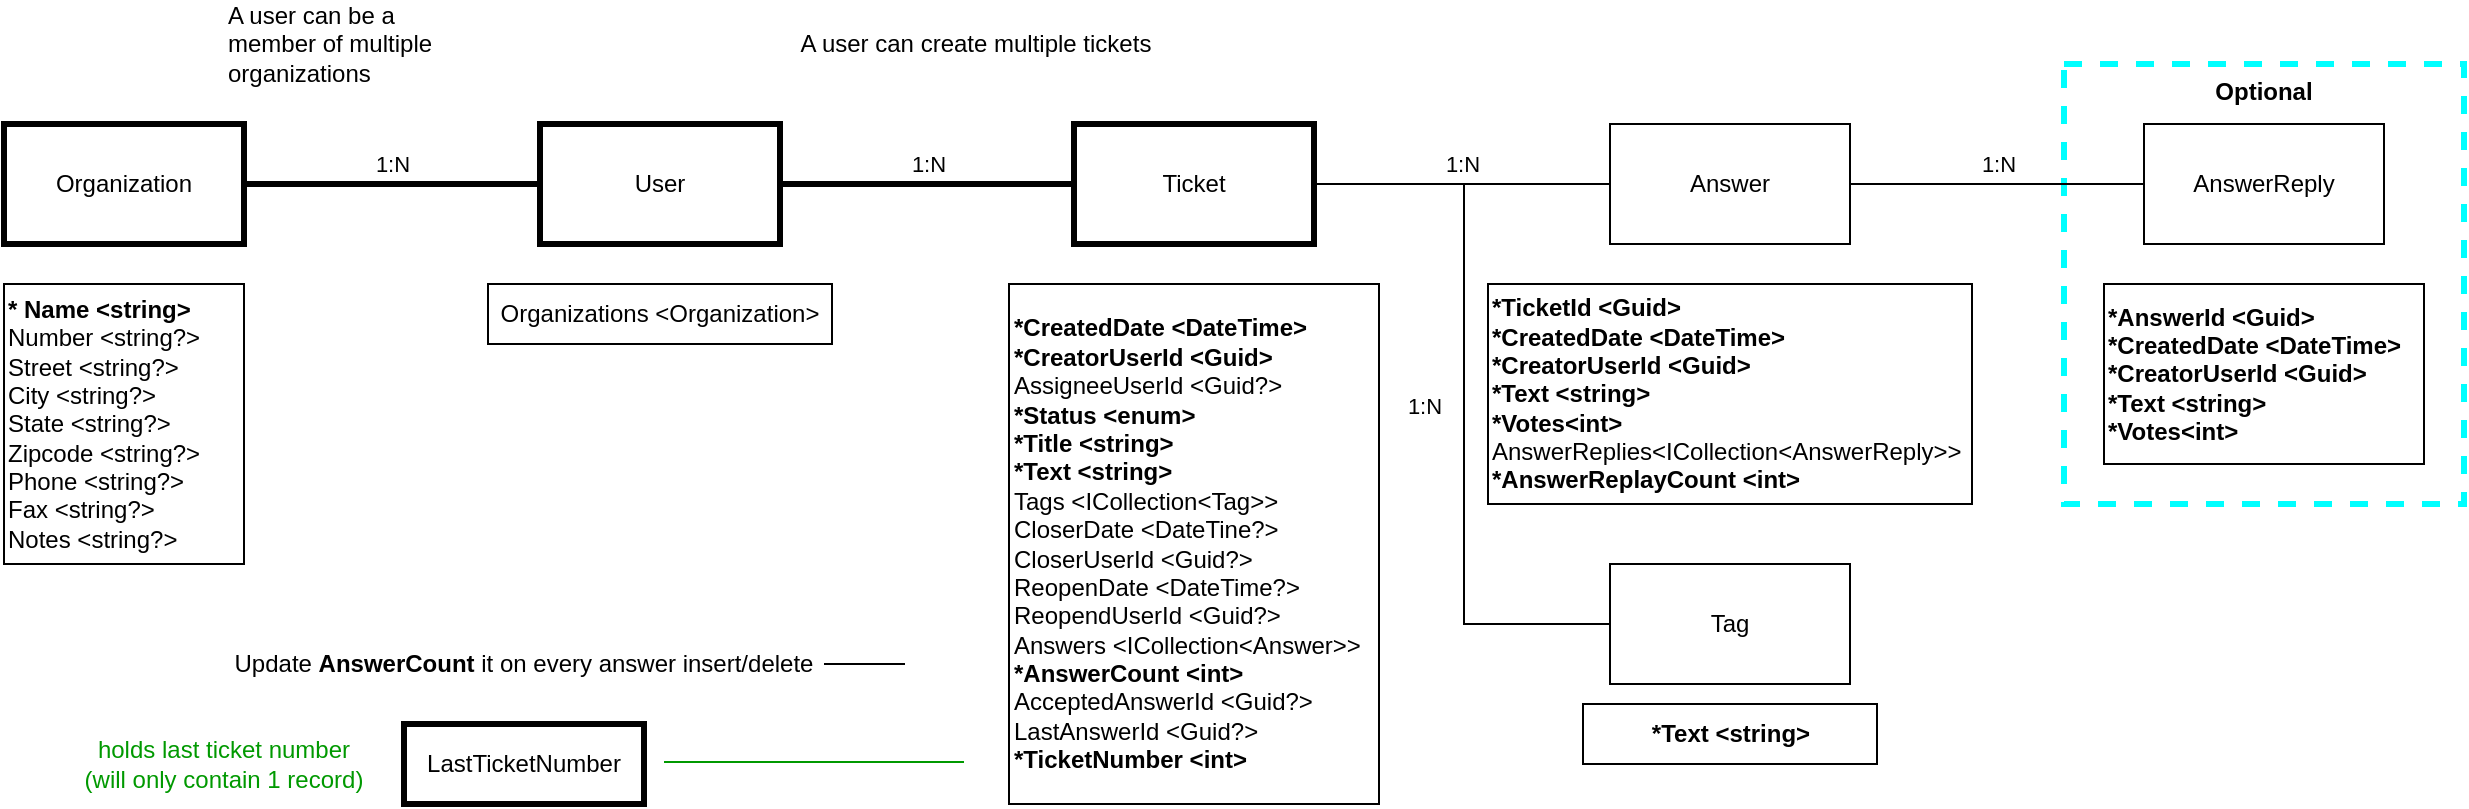 <mxfile version="13.1.1" type="device"><diagram id="XsdR5rBmlQvIxGyuyij2" name="Page-1"><mxGraphModel dx="1422" dy="802" grid="1" gridSize="10" guides="1" tooltips="1" connect="1" arrows="1" fold="1" page="1" pageScale="1" pageWidth="850" pageHeight="1100" math="0" shadow="0"><root><mxCell id="0"/><mxCell id="1" parent="0"/><mxCell id="ulAKDCp1waad2PIdhyz6-4" value="&lt;b&gt;Optional&lt;/b&gt;" style="rounded=0;whiteSpace=wrap;html=1;dashed=1;strokeColor=#00FFFF;horizontal=1;verticalAlign=top;strokeWidth=3;" parent="1" vertex="1"><mxGeometry x="1040" y="50" width="200" height="220" as="geometry"/></mxCell><mxCell id="tSy238-uLxkxltDlmrF9-1" value="Organization" style="rounded=0;whiteSpace=wrap;html=1;strokeWidth=3;" parent="1" vertex="1"><mxGeometry x="10" y="80" width="120" height="60" as="geometry"/></mxCell><mxCell id="tSy238-uLxkxltDlmrF9-2" value="User" style="rounded=0;whiteSpace=wrap;html=1;strokeWidth=3;" parent="1" vertex="1"><mxGeometry x="278" y="80" width="120" height="60" as="geometry"/></mxCell><mxCell id="1sBWT1-PlcxNWQVrD2aJ-7" value="1:N" style="edgeStyle=orthogonalEdgeStyle;rounded=0;orthogonalLoop=1;jettySize=auto;html=1;exitX=1;exitY=0.5;exitDx=0;exitDy=0;entryX=0;entryY=0.5;entryDx=0;entryDy=0;endArrow=none;endFill=0;" edge="1" parent="1" source="tSy238-uLxkxltDlmrF9-3" target="1sBWT1-PlcxNWQVrD2aJ-3"><mxGeometry x="0.011" y="-20" relative="1" as="geometry"><Array as="points"><mxPoint x="740" y="110"/><mxPoint x="740" y="330"/></Array><mxPoint as="offset"/></mxGeometry></mxCell><mxCell id="tSy238-uLxkxltDlmrF9-3" value="Ticket" style="rounded=0;whiteSpace=wrap;html=1;strokeWidth=3;" parent="1" vertex="1"><mxGeometry x="545" y="80" width="120" height="60" as="geometry"/></mxCell><mxCell id="tSy238-uLxkxltDlmrF9-4" value="Answer" style="rounded=0;whiteSpace=wrap;html=1;" parent="1" vertex="1"><mxGeometry x="813" y="80" width="120" height="60" as="geometry"/></mxCell><mxCell id="tSy238-uLxkxltDlmrF9-5" value="AnswerReply" style="rounded=0;whiteSpace=wrap;html=1;" parent="1" vertex="1"><mxGeometry x="1080" y="80" width="120" height="60" as="geometry"/></mxCell><mxCell id="tSy238-uLxkxltDlmrF9-7" value="1:N" style="endArrow=none;html=1;entryX=0;entryY=0.5;entryDx=0;entryDy=0;exitX=1;exitY=0.5;exitDx=0;exitDy=0;strokeWidth=3;" parent="1" source="tSy238-uLxkxltDlmrF9-1" target="tSy238-uLxkxltDlmrF9-2" edge="1"><mxGeometry y="10" width="50" height="50" relative="1" as="geometry"><mxPoint x="400" y="480" as="sourcePoint"/><mxPoint x="450" y="430" as="targetPoint"/><mxPoint as="offset"/></mxGeometry></mxCell><mxCell id="tSy238-uLxkxltDlmrF9-8" value="1:N" style="endArrow=none;html=1;exitX=1;exitY=0.5;exitDx=0;exitDy=0;entryX=0;entryY=0.5;entryDx=0;entryDy=0;strokeWidth=3;" parent="1" source="tSy238-uLxkxltDlmrF9-2" target="tSy238-uLxkxltDlmrF9-3" edge="1"><mxGeometry y="10" width="50" height="50" relative="1" as="geometry"><mxPoint x="330" y="120" as="sourcePoint"/><mxPoint x="350" y="180" as="targetPoint"/><mxPoint as="offset"/></mxGeometry></mxCell><mxCell id="tSy238-uLxkxltDlmrF9-9" value="1:N" style="endArrow=none;html=1;entryX=0;entryY=0.5;entryDx=0;entryDy=0;exitX=1;exitY=0.5;exitDx=0;exitDy=0;" parent="1" source="tSy238-uLxkxltDlmrF9-3" target="tSy238-uLxkxltDlmrF9-4" edge="1"><mxGeometry y="10" width="50" height="50" relative="1" as="geometry"><mxPoint x="480" y="150" as="sourcePoint"/><mxPoint x="520" y="150" as="targetPoint"/><mxPoint as="offset"/></mxGeometry></mxCell><mxCell id="tSy238-uLxkxltDlmrF9-10" value="1:N" style="endArrow=none;html=1;entryX=0;entryY=0.5;entryDx=0;entryDy=0;exitX=1;exitY=0.5;exitDx=0;exitDy=0;" parent="1" source="tSy238-uLxkxltDlmrF9-4" target="tSy238-uLxkxltDlmrF9-5" edge="1"><mxGeometry y="10" width="50" height="50" relative="1" as="geometry"><mxPoint x="630" y="190" as="sourcePoint"/><mxPoint x="670" y="190" as="targetPoint"/><mxPoint as="offset"/></mxGeometry></mxCell><mxCell id="tSy238-uLxkxltDlmrF9-11" value="&lt;div&gt;&lt;b&gt;* Name &amp;lt;string&amp;gt;&amp;nbsp;&lt;/b&gt;&lt;/div&gt;&lt;div&gt;Number &amp;lt;string?&amp;gt;&lt;/div&gt;&lt;div&gt;Street &amp;lt;string?&amp;gt;&lt;/div&gt;&lt;div&gt;City &amp;lt;string?&amp;gt;&lt;/div&gt;&lt;div&gt;State &amp;lt;string?&amp;gt;&lt;/div&gt;&lt;div&gt;Zipcode &amp;lt;string?&amp;gt;&lt;/div&gt;&lt;div&gt;Phone &amp;lt;string?&amp;gt;&lt;/div&gt;&lt;div&gt;Fax &amp;lt;string?&amp;gt;&lt;/div&gt;&lt;div&gt;Notes &amp;lt;string?&amp;gt;&lt;/div&gt;" style="rounded=0;whiteSpace=wrap;html=1;align=left;verticalAlign=middle;" parent="1" vertex="1"><mxGeometry x="10" y="160" width="120" height="140" as="geometry"/></mxCell><mxCell id="tSy238-uLxkxltDlmrF9-12" value="&lt;div&gt;Organizations &amp;lt;Organization&amp;gt;&lt;/div&gt;" style="rounded=0;whiteSpace=wrap;html=1;align=center;verticalAlign=middle;" parent="1" vertex="1"><mxGeometry x="252" y="160" width="172" height="30" as="geometry"/></mxCell><mxCell id="tSy238-uLxkxltDlmrF9-13" value="&lt;div&gt;&lt;b&gt;*CreatedDate &amp;lt;DateTime&amp;gt;&lt;/b&gt;&lt;br&gt;&lt;/div&gt;&lt;div&gt;&lt;b&gt;*CreatorUserId &amp;lt;Guid&amp;gt;&lt;/b&gt;&lt;/div&gt;&lt;div&gt;AssigneeUserId &amp;lt;Guid?&amp;gt;&lt;/div&gt;&lt;div&gt;&lt;b&gt;*Status &amp;lt;enum&amp;gt;&lt;/b&gt;&lt;/div&gt;&lt;div&gt;&lt;b&gt;*Title &amp;lt;string&amp;gt;&lt;/b&gt;&lt;/div&gt;&lt;div&gt;&lt;b&gt;*Text &amp;lt;string&amp;gt;&lt;/b&gt;&lt;/div&gt;&lt;div&gt;Tags &amp;lt;ICollection&amp;lt;Tag&amp;gt;&amp;gt;&lt;/div&gt;&lt;div&gt;CloserDate &amp;lt;DateTine?&amp;gt;&lt;/div&gt;&lt;div&gt;CloserUserId &amp;lt;Guid?&amp;gt;&lt;/div&gt;&lt;div&gt;ReopenDate &amp;lt;DateTime?&amp;gt;&lt;/div&gt;&lt;div&gt;ReopendUserId &amp;lt;Guid?&amp;gt;&lt;/div&gt;&lt;div&gt;Answers &amp;lt;ICollection&amp;lt;Answer&amp;gt;&amp;gt;&lt;/div&gt;&lt;div&gt;&lt;b&gt;*AnswerCount &amp;lt;int&amp;gt;&lt;/b&gt;&lt;/div&gt;&lt;div&gt;AcceptedAnswerId &amp;lt;Guid?&amp;gt;&lt;/div&gt;&lt;div&gt;LastAnswerId &amp;lt;Guid?&amp;gt;&lt;/div&gt;&lt;div&gt;&lt;b&gt;*TicketNumber &amp;lt;int&amp;gt;&lt;/b&gt;&amp;nbsp;&lt;br&gt;&lt;/div&gt;" style="rounded=0;whiteSpace=wrap;html=1;align=left;verticalAlign=middle;" parent="1" vertex="1"><mxGeometry x="512.5" y="160" width="185" height="260" as="geometry"/></mxCell><mxCell id="tSy238-uLxkxltDlmrF9-14" value="&lt;div&gt;&lt;b&gt;*TicketId &amp;lt;Guid&amp;gt;&lt;/b&gt;&amp;nbsp;&lt;/div&gt;&lt;div&gt;&lt;b&gt;*CreatedDate &amp;lt;DateTime&amp;gt;&lt;/b&gt;&lt;/div&gt;&lt;div&gt;&lt;b&gt;*CreatorUserId &amp;lt;Guid&amp;gt;&lt;/b&gt;&lt;/div&gt;&lt;div&gt;&lt;b&gt;*Text &amp;lt;string&amp;gt;&lt;/b&gt;&lt;br&gt;&lt;/div&gt;&lt;div&gt;&lt;b&gt;*Votes&amp;lt;int&amp;gt;&lt;/b&gt;&lt;/div&gt;&lt;div&gt;&lt;div&gt;AnswerReplies&amp;lt;ICollection&amp;lt;AnswerReply&amp;gt;&amp;gt;&lt;/div&gt;&lt;div&gt;&lt;b&gt;*AnswerReplayCount &amp;lt;int&amp;gt;&lt;/b&gt;&lt;/div&gt;&lt;/div&gt;" style="rounded=0;whiteSpace=wrap;html=1;align=left;verticalAlign=middle;" parent="1" vertex="1"><mxGeometry x="752" y="160" width="242" height="110" as="geometry"/></mxCell><mxCell id="tSy238-uLxkxltDlmrF9-15" value="&lt;div&gt;&lt;b&gt;*AnswerId &amp;lt;Guid&amp;gt;&lt;/b&gt;&amp;nbsp;&lt;/div&gt;&lt;div&gt;&lt;b&gt;*CreatedDate &amp;lt;DateTime&amp;gt;&lt;/b&gt;&lt;/div&gt;&lt;div&gt;&lt;b&gt;*CreatorUserId &amp;lt;Guid&amp;gt;&lt;/b&gt;&lt;/div&gt;&lt;div&gt;&lt;b&gt;*Text &amp;lt;string&amp;gt;&lt;/b&gt;&lt;br&gt;&lt;/div&gt;&lt;div&gt;&lt;b&gt;*Votes&amp;lt;int&amp;gt;&lt;/b&gt;&lt;/div&gt;" style="rounded=0;whiteSpace=wrap;html=1;align=left;verticalAlign=middle;" parent="1" vertex="1"><mxGeometry x="1060" y="160" width="160" height="90" as="geometry"/></mxCell><mxCell id="tSy238-uLxkxltDlmrF9-16" value="A user can create multiple tickets" style="text;html=1;strokeColor=none;fillColor=none;align=center;verticalAlign=middle;whiteSpace=wrap;rounded=0;" parent="1" vertex="1"><mxGeometry x="400.5" y="30" width="190" height="20" as="geometry"/></mxCell><mxCell id="tSy238-uLxkxltDlmrF9-17" value="A user can be a member of multiple organizations" style="text;html=1;strokeColor=none;fillColor=none;align=left;verticalAlign=middle;whiteSpace=wrap;rounded=0;" parent="1" vertex="1"><mxGeometry x="120" y="20" width="110" height="40" as="geometry"/></mxCell><mxCell id="tSy238-uLxkxltDlmrF9-18" value="Update &lt;b&gt;AnswerCount&lt;/b&gt; it on every answer insert/delete" style="text;html=1;strokeColor=none;fillColor=none;align=center;verticalAlign=middle;whiteSpace=wrap;rounded=0;" parent="1" vertex="1"><mxGeometry x="120" y="340" width="300" height="20" as="geometry"/></mxCell><mxCell id="tSy238-uLxkxltDlmrF9-20" value="" style="endArrow=none;html=1;entryX=0;entryY=0.5;entryDx=0;entryDy=0;" parent="1" edge="1"><mxGeometry y="10" width="50" height="50" relative="1" as="geometry"><mxPoint x="420" y="350" as="sourcePoint"/><mxPoint x="460.5" y="350" as="targetPoint"/><mxPoint as="offset"/></mxGeometry></mxCell><mxCell id="tSy238-uLxkxltDlmrF9-21" value="" style="endArrow=none;html=1;fillColor=#d5e8d4;strokeColor=#009900;" parent="1" edge="1"><mxGeometry y="10" width="50" height="50" relative="1" as="geometry"><mxPoint x="340" y="399" as="sourcePoint"/><mxPoint x="490" y="399" as="targetPoint"/><mxPoint as="offset"/></mxGeometry></mxCell><mxCell id="tSy238-uLxkxltDlmrF9-22" value="holds last ticket number&lt;br&gt;(will only contain 1 record)" style="text;html=1;strokeColor=none;fillColor=none;align=center;verticalAlign=middle;whiteSpace=wrap;rounded=0;fontColor=#009900;" parent="1" vertex="1"><mxGeometry x="40" y="380" width="160" height="40" as="geometry"/></mxCell><mxCell id="tSy238-uLxkxltDlmrF9-23" value="LastTicketNumber" style="rounded=0;whiteSpace=wrap;html=1;strokeWidth=3;" parent="1" vertex="1"><mxGeometry x="210" y="380" width="120" height="40" as="geometry"/></mxCell><mxCell id="1sBWT1-PlcxNWQVrD2aJ-3" value="Tag" style="rounded=0;whiteSpace=wrap;html=1;" vertex="1" parent="1"><mxGeometry x="813" y="300" width="120" height="60" as="geometry"/></mxCell><mxCell id="1sBWT1-PlcxNWQVrD2aJ-8" value="&lt;div&gt;&lt;b&gt;*Text &amp;lt;string&amp;gt;&lt;/b&gt;&lt;/div&gt;" style="rounded=0;whiteSpace=wrap;html=1;align=center;verticalAlign=middle;" vertex="1" parent="1"><mxGeometry x="799.5" y="370" width="147" height="30" as="geometry"/></mxCell></root></mxGraphModel></diagram></mxfile>